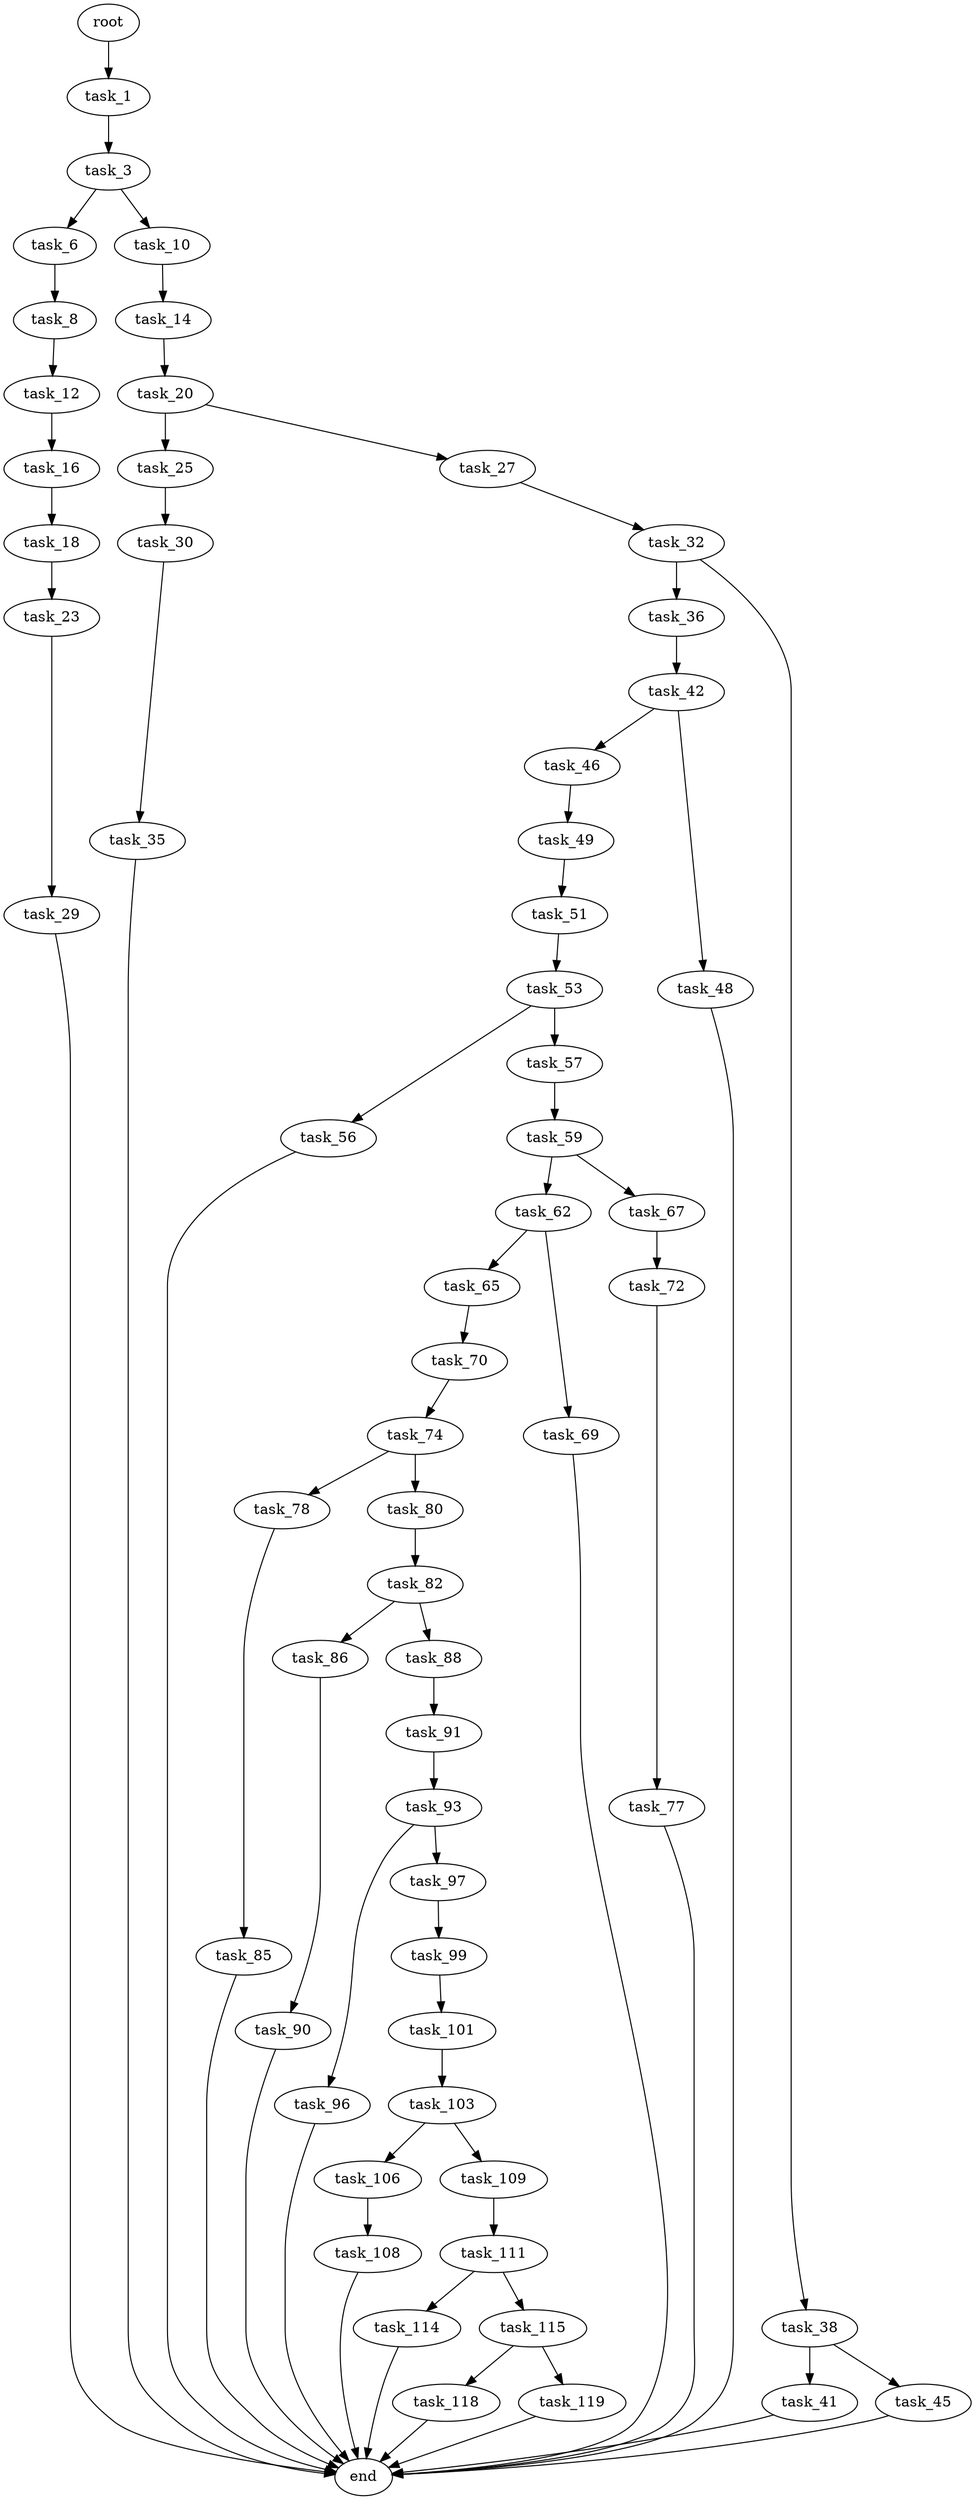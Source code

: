 digraph G {
  root [size="0.000000"];
  task_1 [size="37980719750.000000"];
  task_3 [size="2748366159.000000"];
  task_6 [size="28991029248.000000"];
  task_10 [size="8589934592.000000"];
  task_8 [size="549755813888.000000"];
  task_12 [size="6066525387.000000"];
  task_14 [size="8589934592.000000"];
  task_16 [size="58719867888.000000"];
  task_20 [size="549755813888.000000"];
  task_18 [size="335900525057.000000"];
  task_23 [size="43534729725.000000"];
  task_25 [size="130081598704.000000"];
  task_27 [size="28991029248.000000"];
  task_29 [size="7285901376.000000"];
  task_30 [size="11156816947.000000"];
  task_32 [size="549755813888.000000"];
  end [size="0.000000"];
  task_35 [size="1073741824000.000000"];
  task_36 [size="39707331984.000000"];
  task_38 [size="929103746634.000000"];
  task_42 [size="368293445632.000000"];
  task_41 [size="23945476804.000000"];
  task_45 [size="147746396472.000000"];
  task_46 [size="666229692960.000000"];
  task_48 [size="80620742396.000000"];
  task_49 [size="231928233984.000000"];
  task_51 [size="1273017823769.000000"];
  task_53 [size="8589934592.000000"];
  task_56 [size="54704975013.000000"];
  task_57 [size="782757789696.000000"];
  task_59 [size="189846143364.000000"];
  task_62 [size="85775917373.000000"];
  task_67 [size="9659621584.000000"];
  task_65 [size="1239673788771.000000"];
  task_69 [size="104360779381.000000"];
  task_70 [size="184505780196.000000"];
  task_72 [size="491554422427.000000"];
  task_74 [size="28991029248.000000"];
  task_77 [size="32950471077.000000"];
  task_78 [size="15888655616.000000"];
  task_80 [size="1073741824000.000000"];
  task_85 [size="8589934592.000000"];
  task_82 [size="22860239189.000000"];
  task_86 [size="3758474662.000000"];
  task_88 [size="28991029248.000000"];
  task_90 [size="977716862366.000000"];
  task_91 [size="25512567970.000000"];
  task_93 [size="335882239816.000000"];
  task_96 [size="231928233984.000000"];
  task_97 [size="877811245832.000000"];
  task_99 [size="28991029248.000000"];
  task_101 [size="134217728000.000000"];
  task_103 [size="7181453000.000000"];
  task_106 [size="1998826070.000000"];
  task_109 [size="154993102092.000000"];
  task_108 [size="1073741824000.000000"];
  task_111 [size="4672266044.000000"];
  task_114 [size="231928233984.000000"];
  task_115 [size="549755813888.000000"];
  task_118 [size="231928233984.000000"];
  task_119 [size="3370708420.000000"];

  root -> task_1 [size="1.000000"];
  task_1 -> task_3 [size="679477248.000000"];
  task_3 -> task_6 [size="75497472.000000"];
  task_3 -> task_10 [size="75497472.000000"];
  task_6 -> task_8 [size="75497472.000000"];
  task_10 -> task_14 [size="33554432.000000"];
  task_8 -> task_12 [size="536870912.000000"];
  task_12 -> task_16 [size="209715200.000000"];
  task_14 -> task_20 [size="33554432.000000"];
  task_16 -> task_18 [size="134217728.000000"];
  task_20 -> task_25 [size="536870912.000000"];
  task_20 -> task_27 [size="536870912.000000"];
  task_18 -> task_23 [size="411041792.000000"];
  task_23 -> task_29 [size="33554432.000000"];
  task_25 -> task_30 [size="411041792.000000"];
  task_27 -> task_32 [size="75497472.000000"];
  task_29 -> end [size="1.000000"];
  task_30 -> task_35 [size="209715200.000000"];
  task_32 -> task_36 [size="536870912.000000"];
  task_32 -> task_38 [size="536870912.000000"];
  task_35 -> end [size="1.000000"];
  task_36 -> task_42 [size="838860800.000000"];
  task_38 -> task_41 [size="679477248.000000"];
  task_38 -> task_45 [size="679477248.000000"];
  task_42 -> task_46 [size="411041792.000000"];
  task_42 -> task_48 [size="411041792.000000"];
  task_41 -> end [size="1.000000"];
  task_45 -> end [size="1.000000"];
  task_46 -> task_49 [size="536870912.000000"];
  task_48 -> end [size="1.000000"];
  task_49 -> task_51 [size="301989888.000000"];
  task_51 -> task_53 [size="838860800.000000"];
  task_53 -> task_56 [size="33554432.000000"];
  task_53 -> task_57 [size="33554432.000000"];
  task_56 -> end [size="1.000000"];
  task_57 -> task_59 [size="679477248.000000"];
  task_59 -> task_62 [size="134217728.000000"];
  task_59 -> task_67 [size="134217728.000000"];
  task_62 -> task_65 [size="75497472.000000"];
  task_62 -> task_69 [size="75497472.000000"];
  task_67 -> task_72 [size="536870912.000000"];
  task_65 -> task_70 [size="838860800.000000"];
  task_69 -> end [size="1.000000"];
  task_70 -> task_74 [size="134217728.000000"];
  task_72 -> task_77 [size="411041792.000000"];
  task_74 -> task_78 [size="75497472.000000"];
  task_74 -> task_80 [size="75497472.000000"];
  task_77 -> end [size="1.000000"];
  task_78 -> task_85 [size="301989888.000000"];
  task_80 -> task_82 [size="838860800.000000"];
  task_85 -> end [size="1.000000"];
  task_82 -> task_86 [size="411041792.000000"];
  task_82 -> task_88 [size="411041792.000000"];
  task_86 -> task_90 [size="209715200.000000"];
  task_88 -> task_91 [size="75497472.000000"];
  task_90 -> end [size="1.000000"];
  task_91 -> task_93 [size="75497472.000000"];
  task_93 -> task_96 [size="679477248.000000"];
  task_93 -> task_97 [size="679477248.000000"];
  task_96 -> end [size="1.000000"];
  task_97 -> task_99 [size="838860800.000000"];
  task_99 -> task_101 [size="75497472.000000"];
  task_101 -> task_103 [size="209715200.000000"];
  task_103 -> task_106 [size="411041792.000000"];
  task_103 -> task_109 [size="411041792.000000"];
  task_106 -> task_108 [size="209715200.000000"];
  task_109 -> task_111 [size="134217728.000000"];
  task_108 -> end [size="1.000000"];
  task_111 -> task_114 [size="134217728.000000"];
  task_111 -> task_115 [size="134217728.000000"];
  task_114 -> end [size="1.000000"];
  task_115 -> task_118 [size="536870912.000000"];
  task_115 -> task_119 [size="536870912.000000"];
  task_118 -> end [size="1.000000"];
  task_119 -> end [size="1.000000"];
}
